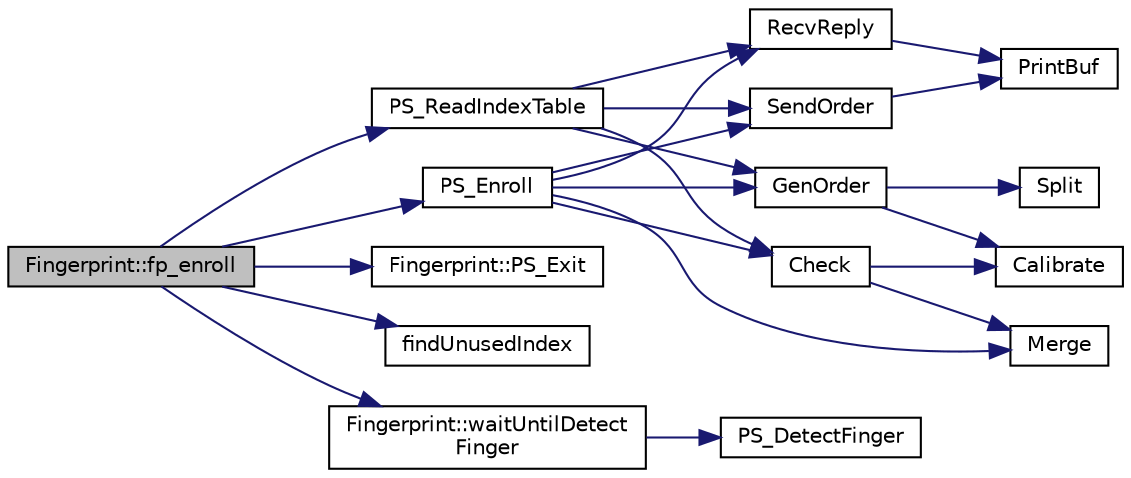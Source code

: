 digraph "Fingerprint::fp_enroll"
{
  edge [fontname="Helvetica",fontsize="10",labelfontname="Helvetica",labelfontsize="10"];
  node [fontname="Helvetica",fontsize="10",shape=record];
  rankdir="LR";
  Node1 [label="Fingerprint::fp_enroll",height=0.2,width=0.4,color="black", fillcolor="grey75", style="filled", fontcolor="black"];
  Node1 -> Node2 [color="midnightblue",fontsize="10",style="solid",fontname="Helvetica"];
  Node2 [label="PS_ReadIndexTable",height=0.2,width=0.4,color="black", fillcolor="white", style="filled",URL="$as608_8c.html#acb2580d314bfbc7441b71c3c4b32f065"];
  Node2 -> Node3 [color="midnightblue",fontsize="10",style="solid",fontname="Helvetica"];
  Node3 [label="GenOrder",height=0.2,width=0.4,color="black", fillcolor="white", style="filled",URL="$as608_8c.html#a88a530a911a08cd67c405240f213c288"];
  Node3 -> Node4 [color="midnightblue",fontsize="10",style="solid",fontname="Helvetica"];
  Node4 [label="Split",height=0.2,width=0.4,color="black", fillcolor="white", style="filled",URL="$as608_8c.html#af07c2aad9f2691a326cb46af75274c4c"];
  Node3 -> Node5 [color="midnightblue",fontsize="10",style="solid",fontname="Helvetica"];
  Node5 [label="Calibrate",height=0.2,width=0.4,color="black", fillcolor="white", style="filled",URL="$as608_8c.html#a5f676c801c8da12f6d5577e09ee91c29"];
  Node2 -> Node6 [color="midnightblue",fontsize="10",style="solid",fontname="Helvetica"];
  Node6 [label="SendOrder",height=0.2,width=0.4,color="black", fillcolor="white", style="filled",URL="$as608_8c.html#ac7154ff58efa2c20e7032f41973dcfa3"];
  Node6 -> Node7 [color="midnightblue",fontsize="10",style="solid",fontname="Helvetica"];
  Node7 [label="PrintBuf",height=0.2,width=0.4,color="black", fillcolor="white", style="filled",URL="$as608_8c.html#a3d8886be110e0a7634efb4b469fcfdb4"];
  Node2 -> Node8 [color="midnightblue",fontsize="10",style="solid",fontname="Helvetica"];
  Node8 [label="RecvReply",height=0.2,width=0.4,color="black", fillcolor="white", style="filled",URL="$as608_8c.html#acb590a97dc06fed947b2cc0aa489f788"];
  Node8 -> Node7 [color="midnightblue",fontsize="10",style="solid",fontname="Helvetica"];
  Node2 -> Node9 [color="midnightblue",fontsize="10",style="solid",fontname="Helvetica"];
  Node9 [label="Check",height=0.2,width=0.4,color="black", fillcolor="white", style="filled",URL="$as608_8c.html#a045b373f7ff5a933154978bbc7a2da6b"];
  Node9 -> Node10 [color="midnightblue",fontsize="10",style="solid",fontname="Helvetica"];
  Node10 [label="Merge",height=0.2,width=0.4,color="black", fillcolor="white", style="filled",URL="$as608_8c.html#afe3350364056dcef1a4b3cafb9af7150"];
  Node9 -> Node5 [color="midnightblue",fontsize="10",style="solid",fontname="Helvetica"];
  Node1 -> Node11 [color="midnightblue",fontsize="10",style="solid",fontname="Helvetica"];
  Node11 [label="Fingerprint::PS_Exit",height=0.2,width=0.4,color="black", fillcolor="white", style="filled",URL="$class_fingerprint.html#a0e9156666a243c52f3895323cae3e4df"];
  Node1 -> Node12 [color="midnightblue",fontsize="10",style="solid",fontname="Helvetica"];
  Node12 [label="findUnusedIndex",height=0.2,width=0.4,color="black", fillcolor="white", style="filled",URL="$fingerprint_8cpp.html#ad898004c62f46acbaeada57aaa9a5c99",tooltip="Find unused index in fingersensor and return its address. "];
  Node1 -> Node13 [color="midnightblue",fontsize="10",style="solid",fontname="Helvetica"];
  Node13 [label="Fingerprint::waitUntilDetect\lFinger",height=0.2,width=0.4,color="black", fillcolor="white", style="filled",URL="$class_fingerprint.html#a959742eb41b55d7c020efb112ccd5a0f",tooltip="Wait until user place his finger on the sensor. "];
  Node13 -> Node14 [color="midnightblue",fontsize="10",style="solid",fontname="Helvetica"];
  Node14 [label="PS_DetectFinger",height=0.2,width=0.4,color="black", fillcolor="white", style="filled",URL="$as608_8c.html#afba869bff98f6cbdbfd50eebf101e9d1"];
  Node1 -> Node15 [color="midnightblue",fontsize="10",style="solid",fontname="Helvetica"];
  Node15 [label="PS_Enroll",height=0.2,width=0.4,color="black", fillcolor="white", style="filled",URL="$as608_8c.html#a67aebf4a0d272ea7b5232d69e2626fc3"];
  Node15 -> Node3 [color="midnightblue",fontsize="10",style="solid",fontname="Helvetica"];
  Node15 -> Node6 [color="midnightblue",fontsize="10",style="solid",fontname="Helvetica"];
  Node15 -> Node8 [color="midnightblue",fontsize="10",style="solid",fontname="Helvetica"];
  Node15 -> Node9 [color="midnightblue",fontsize="10",style="solid",fontname="Helvetica"];
  Node15 -> Node10 [color="midnightblue",fontsize="10",style="solid",fontname="Helvetica"];
}
